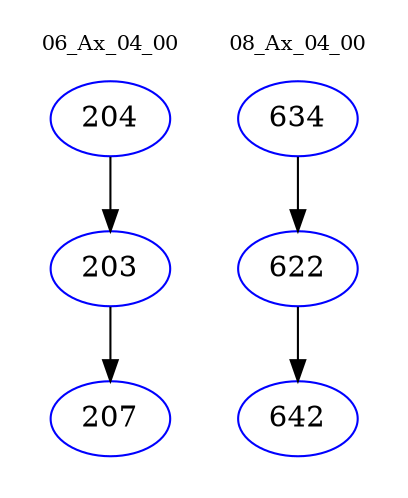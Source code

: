 digraph{
subgraph cluster_0 {
color = white
label = "06_Ax_04_00";
fontsize=10;
T0_204 [label="204", color="blue"]
T0_204 -> T0_203 [color="black"]
T0_203 [label="203", color="blue"]
T0_203 -> T0_207 [color="black"]
T0_207 [label="207", color="blue"]
}
subgraph cluster_1 {
color = white
label = "08_Ax_04_00";
fontsize=10;
T1_634 [label="634", color="blue"]
T1_634 -> T1_622 [color="black"]
T1_622 [label="622", color="blue"]
T1_622 -> T1_642 [color="black"]
T1_642 [label="642", color="blue"]
}
}
